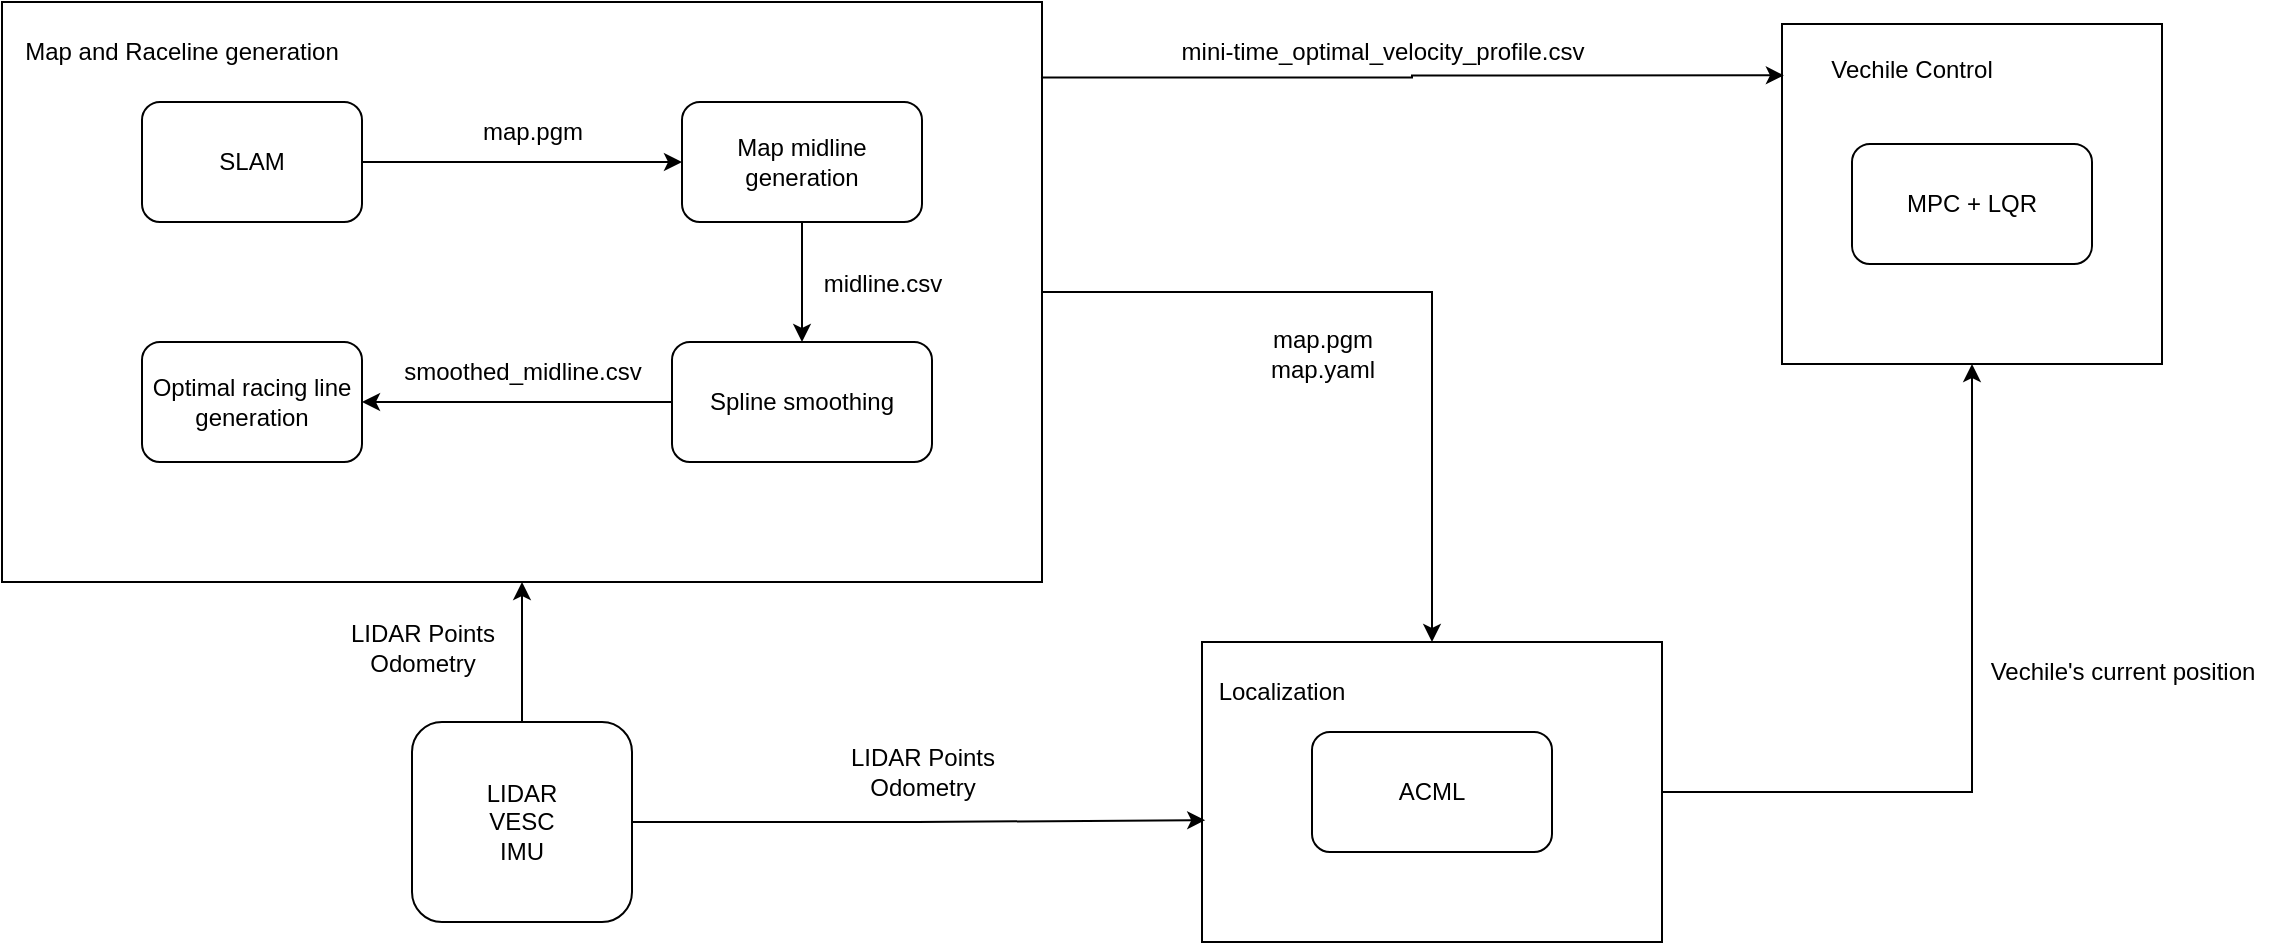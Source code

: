 <mxfile version="28.0.6">
  <diagram name="Page-1" id="QFhNQCTmrUCvf9Rlz2jg">
    <mxGraphModel dx="1303" dy="669" grid="1" gridSize="10" guides="1" tooltips="1" connect="1" arrows="1" fold="1" page="1" pageScale="1" pageWidth="850" pageHeight="1100" math="0" shadow="0">
      <root>
        <mxCell id="0" />
        <mxCell id="1" parent="0" />
        <mxCell id="E_VL5WbvbWzcL5I80N5O-46" style="edgeStyle=orthogonalEdgeStyle;rounded=0;orthogonalLoop=1;jettySize=auto;html=1;entryX=0.5;entryY=1;entryDx=0;entryDy=0;" edge="1" parent="1" source="E_VL5WbvbWzcL5I80N5O-32" target="E_VL5WbvbWzcL5I80N5O-39">
          <mxGeometry relative="1" as="geometry" />
        </mxCell>
        <mxCell id="E_VL5WbvbWzcL5I80N5O-32" value="" style="rounded=0;whiteSpace=wrap;html=1;" vertex="1" parent="1">
          <mxGeometry x="610" y="400" width="230" height="150" as="geometry" />
        </mxCell>
        <mxCell id="E_VL5WbvbWzcL5I80N5O-37" style="edgeStyle=orthogonalEdgeStyle;rounded=0;orthogonalLoop=1;jettySize=auto;html=1;entryX=0.5;entryY=0;entryDx=0;entryDy=0;" edge="1" parent="1" source="E_VL5WbvbWzcL5I80N5O-26" target="E_VL5WbvbWzcL5I80N5O-32">
          <mxGeometry relative="1" as="geometry" />
        </mxCell>
        <mxCell id="E_VL5WbvbWzcL5I80N5O-26" value="" style="rounded=0;whiteSpace=wrap;html=1;" vertex="1" parent="1">
          <mxGeometry x="10" y="80" width="520" height="290" as="geometry" />
        </mxCell>
        <mxCell id="E_VL5WbvbWzcL5I80N5O-9" style="edgeStyle=orthogonalEdgeStyle;rounded=0;orthogonalLoop=1;jettySize=auto;html=1;entryX=0;entryY=0.5;entryDx=0;entryDy=0;" edge="1" parent="1" source="E_VL5WbvbWzcL5I80N5O-10" target="E_VL5WbvbWzcL5I80N5O-12">
          <mxGeometry relative="1" as="geometry" />
        </mxCell>
        <mxCell id="E_VL5WbvbWzcL5I80N5O-10" value="SLAM" style="rounded=1;whiteSpace=wrap;html=1;" vertex="1" parent="1">
          <mxGeometry x="80" y="130" width="110" height="60" as="geometry" />
        </mxCell>
        <mxCell id="E_VL5WbvbWzcL5I80N5O-22" style="edgeStyle=orthogonalEdgeStyle;rounded=0;orthogonalLoop=1;jettySize=auto;html=1;" edge="1" parent="1" source="E_VL5WbvbWzcL5I80N5O-12" target="E_VL5WbvbWzcL5I80N5O-14">
          <mxGeometry relative="1" as="geometry" />
        </mxCell>
        <mxCell id="E_VL5WbvbWzcL5I80N5O-12" value="Map midline generation" style="rounded=1;whiteSpace=wrap;html=1;" vertex="1" parent="1">
          <mxGeometry x="350" y="130" width="120" height="60" as="geometry" />
        </mxCell>
        <mxCell id="E_VL5WbvbWzcL5I80N5O-23" style="edgeStyle=orthogonalEdgeStyle;rounded=0;orthogonalLoop=1;jettySize=auto;html=1;" edge="1" parent="1" source="E_VL5WbvbWzcL5I80N5O-14" target="E_VL5WbvbWzcL5I80N5O-16">
          <mxGeometry relative="1" as="geometry" />
        </mxCell>
        <mxCell id="E_VL5WbvbWzcL5I80N5O-14" value="Spline smoothing" style="rounded=1;whiteSpace=wrap;html=1;" vertex="1" parent="1">
          <mxGeometry x="345" y="250" width="130" height="60" as="geometry" />
        </mxCell>
        <mxCell id="E_VL5WbvbWzcL5I80N5O-16" value="Optimal racing line generation" style="rounded=1;whiteSpace=wrap;html=1;" vertex="1" parent="1">
          <mxGeometry x="80" y="250" width="110" height="60" as="geometry" />
        </mxCell>
        <mxCell id="E_VL5WbvbWzcL5I80N5O-18" value="map.pgm" style="text;html=1;align=center;verticalAlign=middle;resizable=0;points=[];autosize=1;strokeColor=none;fillColor=none;" vertex="1" parent="1">
          <mxGeometry x="240" y="130" width="70" height="30" as="geometry" />
        </mxCell>
        <mxCell id="E_VL5WbvbWzcL5I80N5O-19" value="midline.csv" style="text;html=1;align=center;verticalAlign=middle;resizable=0;points=[];autosize=1;strokeColor=none;fillColor=none;" vertex="1" parent="1">
          <mxGeometry x="410" y="206" width="80" height="30" as="geometry" />
        </mxCell>
        <mxCell id="E_VL5WbvbWzcL5I80N5O-20" value="&lt;div&gt;smoothed_midline.csv&lt;/div&gt;" style="text;html=1;align=center;verticalAlign=middle;resizable=0;points=[];autosize=1;strokeColor=none;fillColor=none;" vertex="1" parent="1">
          <mxGeometry x="200" y="250" width="140" height="30" as="geometry" />
        </mxCell>
        <mxCell id="E_VL5WbvbWzcL5I80N5O-29" style="edgeStyle=orthogonalEdgeStyle;rounded=0;orthogonalLoop=1;jettySize=auto;html=1;" edge="1" parent="1" source="E_VL5WbvbWzcL5I80N5O-25" target="E_VL5WbvbWzcL5I80N5O-26">
          <mxGeometry relative="1" as="geometry" />
        </mxCell>
        <mxCell id="E_VL5WbvbWzcL5I80N5O-25" value="&lt;div&gt;LIDAR&lt;/div&gt;&lt;div&gt;VESC&lt;/div&gt;IMU" style="rounded=1;whiteSpace=wrap;html=1;" vertex="1" parent="1">
          <mxGeometry x="215" y="440" width="110" height="100" as="geometry" />
        </mxCell>
        <mxCell id="E_VL5WbvbWzcL5I80N5O-27" value="Map and Raceline generation" style="text;html=1;align=center;verticalAlign=middle;whiteSpace=wrap;rounded=0;" vertex="1" parent="1">
          <mxGeometry x="20" y="90" width="160" height="30" as="geometry" />
        </mxCell>
        <mxCell id="E_VL5WbvbWzcL5I80N5O-30" value="LIDAR Points&lt;br&gt;Odometry" style="text;html=1;align=center;verticalAlign=middle;resizable=0;points=[];autosize=1;strokeColor=none;fillColor=none;" vertex="1" parent="1">
          <mxGeometry x="170" y="383" width="100" height="40" as="geometry" />
        </mxCell>
        <mxCell id="E_VL5WbvbWzcL5I80N5O-31" value="ACML" style="rounded=1;whiteSpace=wrap;html=1;" vertex="1" parent="1">
          <mxGeometry x="665" y="445" width="120" height="60" as="geometry" />
        </mxCell>
        <mxCell id="E_VL5WbvbWzcL5I80N5O-34" style="edgeStyle=orthogonalEdgeStyle;rounded=0;orthogonalLoop=1;jettySize=auto;html=1;entryX=0.007;entryY=0.594;entryDx=0;entryDy=0;entryPerimeter=0;" edge="1" parent="1" source="E_VL5WbvbWzcL5I80N5O-25" target="E_VL5WbvbWzcL5I80N5O-32">
          <mxGeometry relative="1" as="geometry" />
        </mxCell>
        <mxCell id="E_VL5WbvbWzcL5I80N5O-35" value="Localization" style="text;strokeColor=none;align=center;fillColor=none;html=1;verticalAlign=middle;whiteSpace=wrap;rounded=0;" vertex="1" parent="1">
          <mxGeometry x="620" y="410" width="60" height="30" as="geometry" />
        </mxCell>
        <mxCell id="E_VL5WbvbWzcL5I80N5O-36" value="LIDAR Points&lt;br&gt;Odometry" style="text;html=1;align=center;verticalAlign=middle;resizable=0;points=[];autosize=1;strokeColor=none;fillColor=none;" vertex="1" parent="1">
          <mxGeometry x="420" y="445" width="100" height="40" as="geometry" />
        </mxCell>
        <mxCell id="E_VL5WbvbWzcL5I80N5O-38" value="&lt;div&gt;map.pgm&lt;/div&gt;&lt;div&gt;map.yaml&lt;/div&gt;" style="text;html=1;align=center;verticalAlign=middle;resizable=0;points=[];autosize=1;strokeColor=none;fillColor=none;" vertex="1" parent="1">
          <mxGeometry x="630" y="236" width="80" height="40" as="geometry" />
        </mxCell>
        <mxCell id="E_VL5WbvbWzcL5I80N5O-39" value="" style="rounded=0;whiteSpace=wrap;html=1;" vertex="1" parent="1">
          <mxGeometry x="900" y="91" width="190" height="170" as="geometry" />
        </mxCell>
        <mxCell id="E_VL5WbvbWzcL5I80N5O-40" value="&lt;div&gt;Vechile Control&lt;/div&gt;" style="text;strokeColor=none;align=center;fillColor=none;html=1;verticalAlign=middle;whiteSpace=wrap;rounded=0;" vertex="1" parent="1">
          <mxGeometry x="890" y="99" width="150" height="30" as="geometry" />
        </mxCell>
        <mxCell id="E_VL5WbvbWzcL5I80N5O-43" style="edgeStyle=orthogonalEdgeStyle;rounded=0;orthogonalLoop=1;jettySize=auto;html=1;entryX=0.005;entryY=0.151;entryDx=0;entryDy=0;entryPerimeter=0;exitX=0.999;exitY=0.13;exitDx=0;exitDy=0;exitPerimeter=0;" edge="1" parent="1" source="E_VL5WbvbWzcL5I80N5O-26" target="E_VL5WbvbWzcL5I80N5O-39">
          <mxGeometry relative="1" as="geometry" />
        </mxCell>
        <mxCell id="E_VL5WbvbWzcL5I80N5O-44" value="mini-time_optimal_velocity_profile.csv" style="text;html=1;align=center;verticalAlign=middle;resizable=0;points=[];autosize=1;strokeColor=none;fillColor=none;" vertex="1" parent="1">
          <mxGeometry x="590" y="90" width="220" height="30" as="geometry" />
        </mxCell>
        <mxCell id="E_VL5WbvbWzcL5I80N5O-48" value="Vechile&#39;s current position" style="text;html=1;align=center;verticalAlign=middle;resizable=0;points=[];autosize=1;strokeColor=none;fillColor=none;" vertex="1" parent="1">
          <mxGeometry x="990" y="400" width="160" height="30" as="geometry" />
        </mxCell>
        <mxCell id="E_VL5WbvbWzcL5I80N5O-51" value="MPC + LQR" style="rounded=1;whiteSpace=wrap;html=1;" vertex="1" parent="1">
          <mxGeometry x="935" y="151" width="120" height="60" as="geometry" />
        </mxCell>
      </root>
    </mxGraphModel>
  </diagram>
</mxfile>
